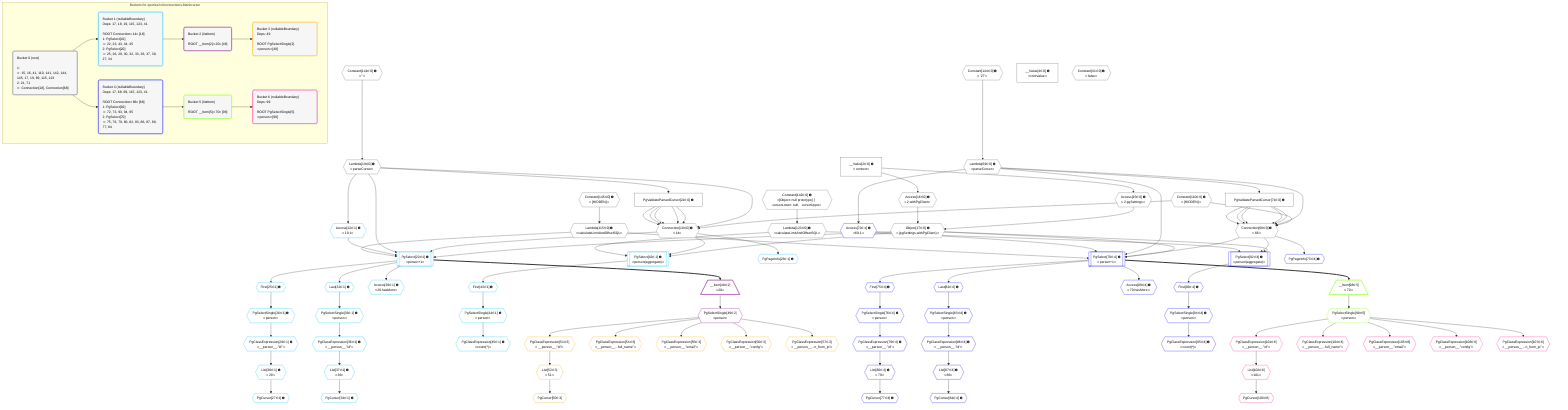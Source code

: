 %%{init: {'themeVariables': { 'fontSize': '12px'}}}%%
graph TD
    classDef path fill:#eee,stroke:#000,color:#000
    classDef plan fill:#fff,stroke-width:1px,color:#000
    classDef itemplan fill:#fff,stroke-width:2px,color:#000
    classDef unbatchedplan fill:#dff,stroke-width:1px,color:#000
    classDef sideeffectplan fill:#fcc,stroke-width:2px,color:#000
    classDef bucket fill:#f6f6f6,color:#000,stroke-width:2px,text-align:left


    %% plan dependencies
    Connection18{{"Connection[18∈0] ➊<br />ᐸ14ᐳ"}}:::plan
    Constant110{{"Constant[110∈0] ➊<br />ᐸ[HIDDEN]ᐳ"}}:::plan
    Lambda19{{"Lambda[19∈0] ➊<br />ᐸparseCursorᐳ"}}:::plan
    PgValidateParsedCursor21["PgValidateParsedCursor[21∈0] ➊"]:::plan
    Constant110 & Lambda19 & PgValidateParsedCursor21 & PgValidateParsedCursor21 & PgValidateParsedCursor21 & PgValidateParsedCursor21 & PgValidateParsedCursor21 --> Connection18
    Connection68{{"Connection[68∈0] ➊<br />ᐸ66ᐳ"}}:::plan
    Lambda69{{"Lambda[69∈0] ➊<br />ᐸparseCursorᐳ"}}:::plan
    PgValidateParsedCursor71["PgValidateParsedCursor[71∈0] ➊"]:::plan
    Constant110 & Lambda69 & PgValidateParsedCursor71 & PgValidateParsedCursor71 & PgValidateParsedCursor71 & PgValidateParsedCursor71 & PgValidateParsedCursor71 --> Connection68
    Object17{{"Object[17∈0] ➊<br />ᐸ{pgSettings,withPgClient}ᐳ"}}:::plan
    Access15{{"Access[15∈0] ➊<br />ᐸ2.pgSettingsᐳ"}}:::plan
    Access16{{"Access[16∈0] ➊<br />ᐸ2.withPgClientᐳ"}}:::plan
    Access15 & Access16 --> Object17
    __Value2["__Value[2∈0] ➊<br />ᐸcontextᐳ"]:::plan
    __Value2 --> Access15
    __Value2 --> Access16
    Constant141{{"Constant[141∈0] ➊<br />ᐸ''ᐳ"}}:::plan
    Constant141 --> Lambda19
    Lambda19 --> PgValidateParsedCursor21
    Constant144{{"Constant[144∈0] ➊<br />ᐸ'27'ᐳ"}}:::plan
    Constant144 --> Lambda69
    Lambda69 --> PgValidateParsedCursor71
    Lambda115{{"Lambda[115∈0] ➊<br />ᐸcalculateLimitAndOffsetSQLᐳ"}}:::plan
    Constant145{{"Constant[145∈0] ➊<br />ᐸ[HIDDEN]ᐳ"}}:::plan
    Constant145 --> Lambda115
    Lambda123{{"Lambda[123∈0] ➊<br />ᐸcalculateLimitAndOffsetSQLᐳ"}}:::plan
    Constant142{{"Constant[142∈0] ➊<br />ᐸ[Object: null prototype] {   cursorLower: null,   cursorUppeᐳ"}}:::plan
    Constant142 --> Lambda123
    __Value4["__Value[4∈0] ➊<br />ᐸrootValueᐳ"]:::plan
    Constant41{{"Constant[41∈0] ➊<br />ᐸfalseᐳ"}}:::plan
    PgSelect20[["PgSelect[20∈1] ➊<br />ᐸperson+1ᐳ"]]:::plan
    Access22{{"Access[22∈1] ➊<br />ᐸ19.1ᐳ"}}:::plan
    Object17 & Connection18 & Lambda19 & Access22 & Lambda115 --> PgSelect20
    PgSelect42[["PgSelect[42∈1] ➊<br />ᐸperson(aggregate)ᐳ"]]:::plan
    Object17 & Connection18 & Lambda123 --> PgSelect42
    Lambda19 --> Access22
    PgPageInfo23{{"PgPageInfo[23∈1] ➊"}}:::plan
    Connection18 --> PgPageInfo23
    First25{{"First[25∈1] ➊"}}:::plan
    PgSelect20 --> First25
    PgSelectSingle26{{"PgSelectSingle[26∈1] ➊<br />ᐸpersonᐳ"}}:::plan
    First25 --> PgSelectSingle26
    PgCursor27{{"PgCursor[27∈1] ➊"}}:::plan
    List30{{"List[30∈1] ➊<br />ᐸ29ᐳ"}}:::plan
    List30 --> PgCursor27
    PgClassExpression29{{"PgClassExpression[29∈1] ➊<br />ᐸ__person__.”id”ᐳ"}}:::plan
    PgSelectSingle26 --> PgClassExpression29
    PgClassExpression29 --> List30
    Last32{{"Last[32∈1] ➊"}}:::plan
    PgSelect20 --> Last32
    PgSelectSingle33{{"PgSelectSingle[33∈1] ➊<br />ᐸpersonᐳ"}}:::plan
    Last32 --> PgSelectSingle33
    PgCursor34{{"PgCursor[34∈1] ➊"}}:::plan
    List37{{"List[37∈1] ➊<br />ᐸ36ᐳ"}}:::plan
    List37 --> PgCursor34
    PgClassExpression36{{"PgClassExpression[36∈1] ➊<br />ᐸ__person__.”id”ᐳ"}}:::plan
    PgSelectSingle33 --> PgClassExpression36
    PgClassExpression36 --> List37
    Access39{{"Access[39∈1] ➊<br />ᐸ20.hasMoreᐳ"}}:::plan
    PgSelect20 --> Access39
    First43{{"First[43∈1] ➊"}}:::plan
    PgSelect42 --> First43
    PgSelectSingle44{{"PgSelectSingle[44∈1] ➊<br />ᐸpersonᐳ"}}:::plan
    First43 --> PgSelectSingle44
    PgClassExpression45{{"PgClassExpression[45∈1] ➊<br />ᐸcount(*)ᐳ"}}:::plan
    PgSelectSingle44 --> PgClassExpression45
    __Item48[/"__Item[48∈2]<br />ᐸ20ᐳ"\]:::itemplan
    PgSelect20 ==> __Item48
    PgSelectSingle49{{"PgSelectSingle[49∈2]<br />ᐸpersonᐳ"}}:::plan
    __Item48 --> PgSelectSingle49
    PgCursor50{{"PgCursor[50∈3]"}}:::plan
    List52{{"List[52∈3]<br />ᐸ51ᐳ"}}:::plan
    List52 --> PgCursor50
    PgClassExpression51{{"PgClassExpression[51∈3]<br />ᐸ__person__.”id”ᐳ"}}:::plan
    PgSelectSingle49 --> PgClassExpression51
    PgClassExpression51 --> List52
    PgClassExpression54{{"PgClassExpression[54∈3]<br />ᐸ__person__...full_name”ᐳ"}}:::plan
    PgSelectSingle49 --> PgClassExpression54
    PgClassExpression55{{"PgClassExpression[55∈3]<br />ᐸ__person__.”email”ᐳ"}}:::plan
    PgSelectSingle49 --> PgClassExpression55
    PgClassExpression56{{"PgClassExpression[56∈3]<br />ᐸ__person__.”config”ᐳ"}}:::plan
    PgSelectSingle49 --> PgClassExpression56
    PgClassExpression57{{"PgClassExpression[57∈3]<br />ᐸ__person__...n_from_ip”ᐳ"}}:::plan
    PgSelectSingle49 --> PgClassExpression57
    PgSelect70[["PgSelect[70∈4] ➊<br />ᐸperson+1ᐳ"]]:::plan
    Access72{{"Access[72∈4] ➊<br />ᐸ69.1ᐳ"}}:::plan
    Object17 & Connection68 & Lambda69 & Access72 & Lambda115 --> PgSelect70
    PgSelect92[["PgSelect[92∈4] ➊<br />ᐸperson(aggregate)ᐳ"]]:::plan
    Object17 & Connection68 & Lambda123 --> PgSelect92
    Lambda69 --> Access72
    PgPageInfo73{{"PgPageInfo[73∈4] ➊"}}:::plan
    Connection68 --> PgPageInfo73
    First75{{"First[75∈4] ➊"}}:::plan
    PgSelect70 --> First75
    PgSelectSingle76{{"PgSelectSingle[76∈4] ➊<br />ᐸpersonᐳ"}}:::plan
    First75 --> PgSelectSingle76
    PgCursor77{{"PgCursor[77∈4] ➊"}}:::plan
    List80{{"List[80∈4] ➊<br />ᐸ79ᐳ"}}:::plan
    List80 --> PgCursor77
    PgClassExpression79{{"PgClassExpression[79∈4] ➊<br />ᐸ__person__.”id”ᐳ"}}:::plan
    PgSelectSingle76 --> PgClassExpression79
    PgClassExpression79 --> List80
    Last82{{"Last[82∈4] ➊"}}:::plan
    PgSelect70 --> Last82
    PgSelectSingle83{{"PgSelectSingle[83∈4] ➊<br />ᐸpersonᐳ"}}:::plan
    Last82 --> PgSelectSingle83
    PgCursor84{{"PgCursor[84∈4] ➊"}}:::plan
    List87{{"List[87∈4] ➊<br />ᐸ86ᐳ"}}:::plan
    List87 --> PgCursor84
    PgClassExpression86{{"PgClassExpression[86∈4] ➊<br />ᐸ__person__.”id”ᐳ"}}:::plan
    PgSelectSingle83 --> PgClassExpression86
    PgClassExpression86 --> List87
    Access89{{"Access[89∈4] ➊<br />ᐸ70.hasMoreᐳ"}}:::plan
    PgSelect70 --> Access89
    First93{{"First[93∈4] ➊"}}:::plan
    PgSelect92 --> First93
    PgSelectSingle94{{"PgSelectSingle[94∈4] ➊<br />ᐸpersonᐳ"}}:::plan
    First93 --> PgSelectSingle94
    PgClassExpression95{{"PgClassExpression[95∈4] ➊<br />ᐸcount(*)ᐳ"}}:::plan
    PgSelectSingle94 --> PgClassExpression95
    __Item98[/"__Item[98∈5]<br />ᐸ70ᐳ"\]:::itemplan
    PgSelect70 ==> __Item98
    PgSelectSingle99{{"PgSelectSingle[99∈5]<br />ᐸpersonᐳ"}}:::plan
    __Item98 --> PgSelectSingle99
    PgCursor100{{"PgCursor[100∈6]"}}:::plan
    List102{{"List[102∈6]<br />ᐸ101ᐳ"}}:::plan
    List102 --> PgCursor100
    PgClassExpression101{{"PgClassExpression[101∈6]<br />ᐸ__person__.”id”ᐳ"}}:::plan
    PgSelectSingle99 --> PgClassExpression101
    PgClassExpression101 --> List102
    PgClassExpression104{{"PgClassExpression[104∈6]<br />ᐸ__person__...full_name”ᐳ"}}:::plan
    PgSelectSingle99 --> PgClassExpression104
    PgClassExpression105{{"PgClassExpression[105∈6]<br />ᐸ__person__.”email”ᐳ"}}:::plan
    PgSelectSingle99 --> PgClassExpression105
    PgClassExpression106{{"PgClassExpression[106∈6]<br />ᐸ__person__.”config”ᐳ"}}:::plan
    PgSelectSingle99 --> PgClassExpression106
    PgClassExpression107{{"PgClassExpression[107∈6]<br />ᐸ__person__...n_from_ip”ᐳ"}}:::plan
    PgSelectSingle99 --> PgClassExpression107

    %% define steps

    subgraph "Buckets for queries/v4/connections-blankcursor"
    Bucket0("Bucket 0 (root)<br /><br />1: <br />ᐳ: 15, 16, 41, 110, 141, 142, 144, 145, 17, 19, 69, 115, 123<br />2: 21, 71<br />ᐳ: Connection[18], Connection[68]"):::bucket
    classDef bucket0 stroke:#696969
    class Bucket0,__Value2,__Value4,Access15,Access16,Object17,Connection18,Lambda19,PgValidateParsedCursor21,Constant41,Connection68,Lambda69,PgValidateParsedCursor71,Constant110,Lambda115,Lambda123,Constant141,Constant142,Constant144,Constant145 bucket0
    Bucket1("Bucket 1 (nullableBoundary)<br />Deps: 17, 18, 19, 115, 123, 41<br /><br />ROOT Connectionᐸ14ᐳ[18]<br />1: PgSelect[42]<br />ᐳ: 22, 23, 43, 44, 45<br />2: PgSelect[20]<br />ᐳ: 25, 26, 29, 30, 32, 33, 36, 37, 39, 27, 34"):::bucket
    classDef bucket1 stroke:#00bfff
    class Bucket1,PgSelect20,Access22,PgPageInfo23,First25,PgSelectSingle26,PgCursor27,PgClassExpression29,List30,Last32,PgSelectSingle33,PgCursor34,PgClassExpression36,List37,Access39,PgSelect42,First43,PgSelectSingle44,PgClassExpression45 bucket1
    Bucket2("Bucket 2 (listItem)<br /><br />ROOT __Item{2}ᐸ20ᐳ[48]"):::bucket
    classDef bucket2 stroke:#7f007f
    class Bucket2,__Item48,PgSelectSingle49 bucket2
    Bucket3("Bucket 3 (nullableBoundary)<br />Deps: 49<br /><br />ROOT PgSelectSingle{2}ᐸpersonᐳ[49]"):::bucket
    classDef bucket3 stroke:#ffa500
    class Bucket3,PgCursor50,PgClassExpression51,List52,PgClassExpression54,PgClassExpression55,PgClassExpression56,PgClassExpression57 bucket3
    Bucket4("Bucket 4 (nullableBoundary)<br />Deps: 17, 68, 69, 115, 123, 41<br /><br />ROOT Connectionᐸ66ᐳ[68]<br />1: PgSelect[92]<br />ᐳ: 72, 73, 93, 94, 95<br />2: PgSelect[70]<br />ᐳ: 75, 76, 79, 80, 82, 83, 86, 87, 89, 77, 84"):::bucket
    classDef bucket4 stroke:#0000ff
    class Bucket4,PgSelect70,Access72,PgPageInfo73,First75,PgSelectSingle76,PgCursor77,PgClassExpression79,List80,Last82,PgSelectSingle83,PgCursor84,PgClassExpression86,List87,Access89,PgSelect92,First93,PgSelectSingle94,PgClassExpression95 bucket4
    Bucket5("Bucket 5 (listItem)<br /><br />ROOT __Item{5}ᐸ70ᐳ[98]"):::bucket
    classDef bucket5 stroke:#7fff00
    class Bucket5,__Item98,PgSelectSingle99 bucket5
    Bucket6("Bucket 6 (nullableBoundary)<br />Deps: 99<br /><br />ROOT PgSelectSingle{5}ᐸpersonᐳ[99]"):::bucket
    classDef bucket6 stroke:#ff1493
    class Bucket6,PgCursor100,PgClassExpression101,List102,PgClassExpression104,PgClassExpression105,PgClassExpression106,PgClassExpression107 bucket6
    Bucket0 --> Bucket1 & Bucket4
    Bucket1 --> Bucket2
    Bucket2 --> Bucket3
    Bucket4 --> Bucket5
    Bucket5 --> Bucket6
    end